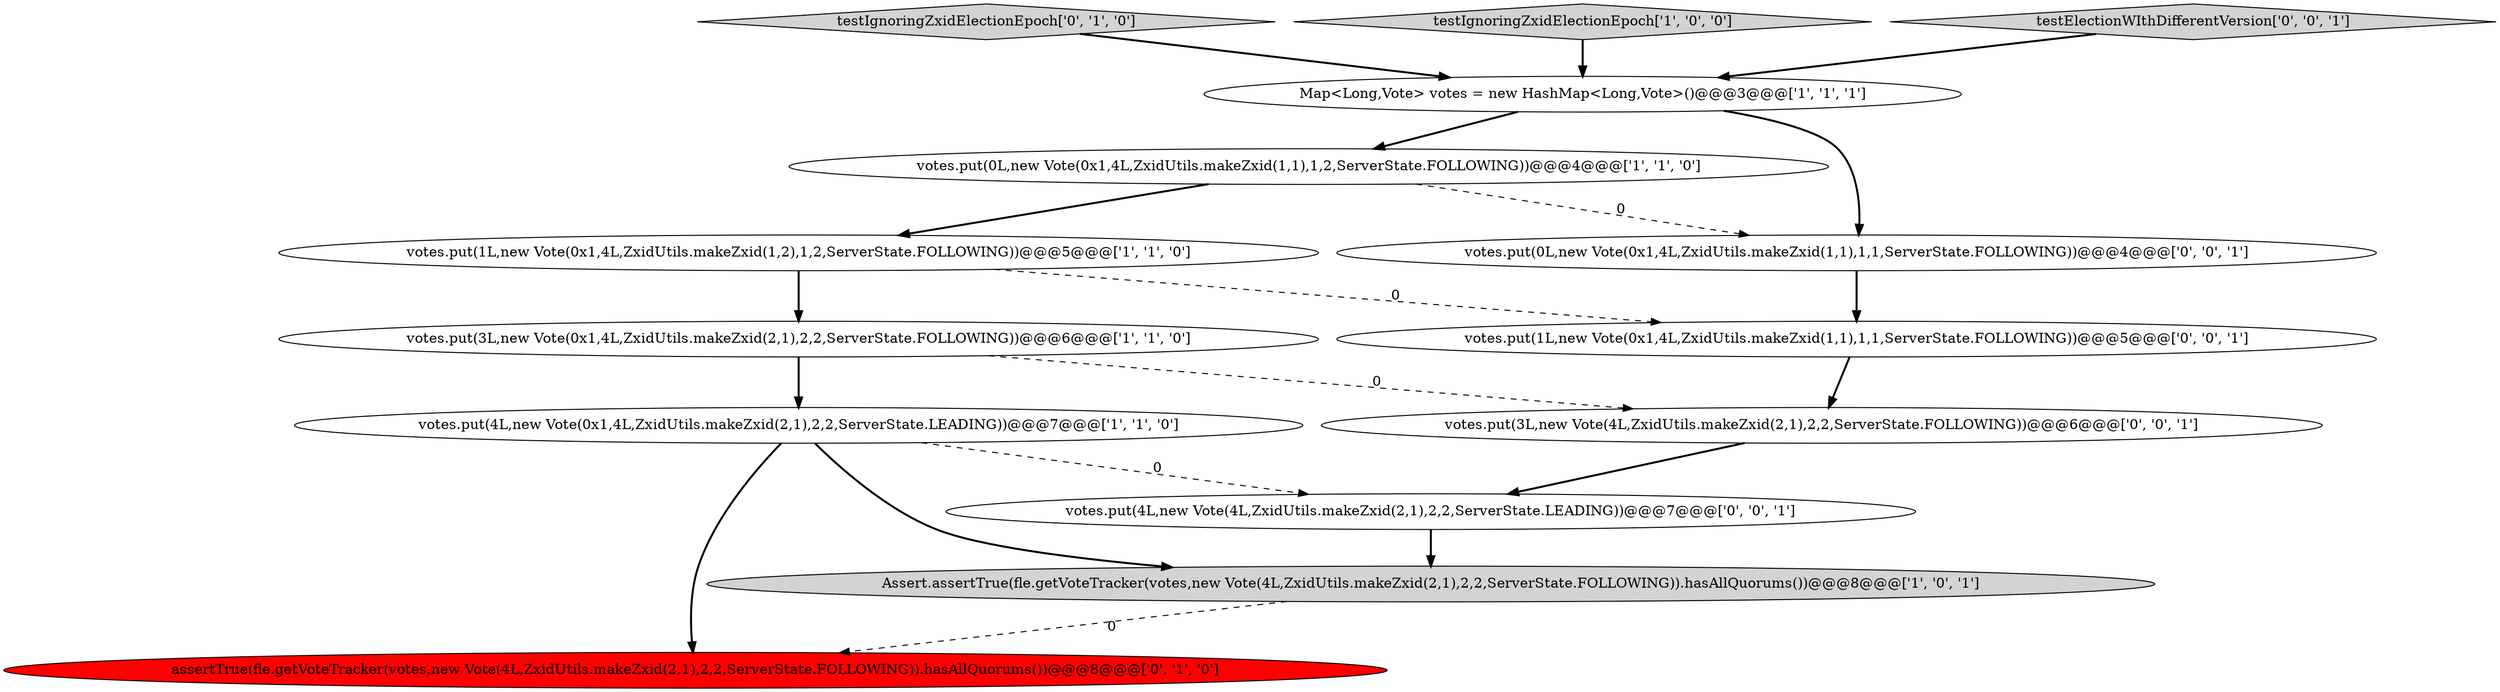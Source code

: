 digraph {
4 [style = filled, label = "votes.put(3L,new Vote(0x1,4L,ZxidUtils.makeZxid(2,1),2,2,ServerState.FOLLOWING))@@@6@@@['1', '1', '0']", fillcolor = white, shape = ellipse image = "AAA0AAABBB1BBB"];
5 [style = filled, label = "votes.put(4L,new Vote(0x1,4L,ZxidUtils.makeZxid(2,1),2,2,ServerState.LEADING))@@@7@@@['1', '1', '0']", fillcolor = white, shape = ellipse image = "AAA0AAABBB1BBB"];
8 [style = filled, label = "testIgnoringZxidElectionEpoch['0', '1', '0']", fillcolor = lightgray, shape = diamond image = "AAA0AAABBB2BBB"];
2 [style = filled, label = "testIgnoringZxidElectionEpoch['1', '0', '0']", fillcolor = lightgray, shape = diamond image = "AAA0AAABBB1BBB"];
12 [style = filled, label = "votes.put(1L,new Vote(0x1,4L,ZxidUtils.makeZxid(1,1),1,1,ServerState.FOLLOWING))@@@5@@@['0', '0', '1']", fillcolor = white, shape = ellipse image = "AAA0AAABBB3BBB"];
13 [style = filled, label = "votes.put(3L,new Vote(4L,ZxidUtils.makeZxid(2,1),2,2,ServerState.FOLLOWING))@@@6@@@['0', '0', '1']", fillcolor = white, shape = ellipse image = "AAA0AAABBB3BBB"];
3 [style = filled, label = "votes.put(0L,new Vote(0x1,4L,ZxidUtils.makeZxid(1,1),1,2,ServerState.FOLLOWING))@@@4@@@['1', '1', '0']", fillcolor = white, shape = ellipse image = "AAA0AAABBB1BBB"];
0 [style = filled, label = "Assert.assertTrue(fle.getVoteTracker(votes,new Vote(4L,ZxidUtils.makeZxid(2,1),2,2,ServerState.FOLLOWING)).hasAllQuorums())@@@8@@@['1', '0', '1']", fillcolor = lightgray, shape = ellipse image = "AAA0AAABBB1BBB"];
7 [style = filled, label = "assertTrue(fle.getVoteTracker(votes,new Vote(4L,ZxidUtils.makeZxid(2,1),2,2,ServerState.FOLLOWING)).hasAllQuorums())@@@8@@@['0', '1', '0']", fillcolor = red, shape = ellipse image = "AAA1AAABBB2BBB"];
6 [style = filled, label = "Map<Long,Vote> votes = new HashMap<Long,Vote>()@@@3@@@['1', '1', '1']", fillcolor = white, shape = ellipse image = "AAA0AAABBB1BBB"];
1 [style = filled, label = "votes.put(1L,new Vote(0x1,4L,ZxidUtils.makeZxid(1,2),1,2,ServerState.FOLLOWING))@@@5@@@['1', '1', '0']", fillcolor = white, shape = ellipse image = "AAA0AAABBB1BBB"];
9 [style = filled, label = "testElectionWIthDifferentVersion['0', '0', '1']", fillcolor = lightgray, shape = diamond image = "AAA0AAABBB3BBB"];
11 [style = filled, label = "votes.put(4L,new Vote(4L,ZxidUtils.makeZxid(2,1),2,2,ServerState.LEADING))@@@7@@@['0', '0', '1']", fillcolor = white, shape = ellipse image = "AAA0AAABBB3BBB"];
10 [style = filled, label = "votes.put(0L,new Vote(0x1,4L,ZxidUtils.makeZxid(1,1),1,1,ServerState.FOLLOWING))@@@4@@@['0', '0', '1']", fillcolor = white, shape = ellipse image = "AAA0AAABBB3BBB"];
6->3 [style = bold, label=""];
5->7 [style = bold, label=""];
12->13 [style = bold, label=""];
1->4 [style = bold, label=""];
1->12 [style = dashed, label="0"];
8->6 [style = bold, label=""];
11->0 [style = bold, label=""];
3->10 [style = dashed, label="0"];
4->13 [style = dashed, label="0"];
5->0 [style = bold, label=""];
3->1 [style = bold, label=""];
0->7 [style = dashed, label="0"];
5->11 [style = dashed, label="0"];
10->12 [style = bold, label=""];
4->5 [style = bold, label=""];
2->6 [style = bold, label=""];
13->11 [style = bold, label=""];
6->10 [style = bold, label=""];
9->6 [style = bold, label=""];
}
